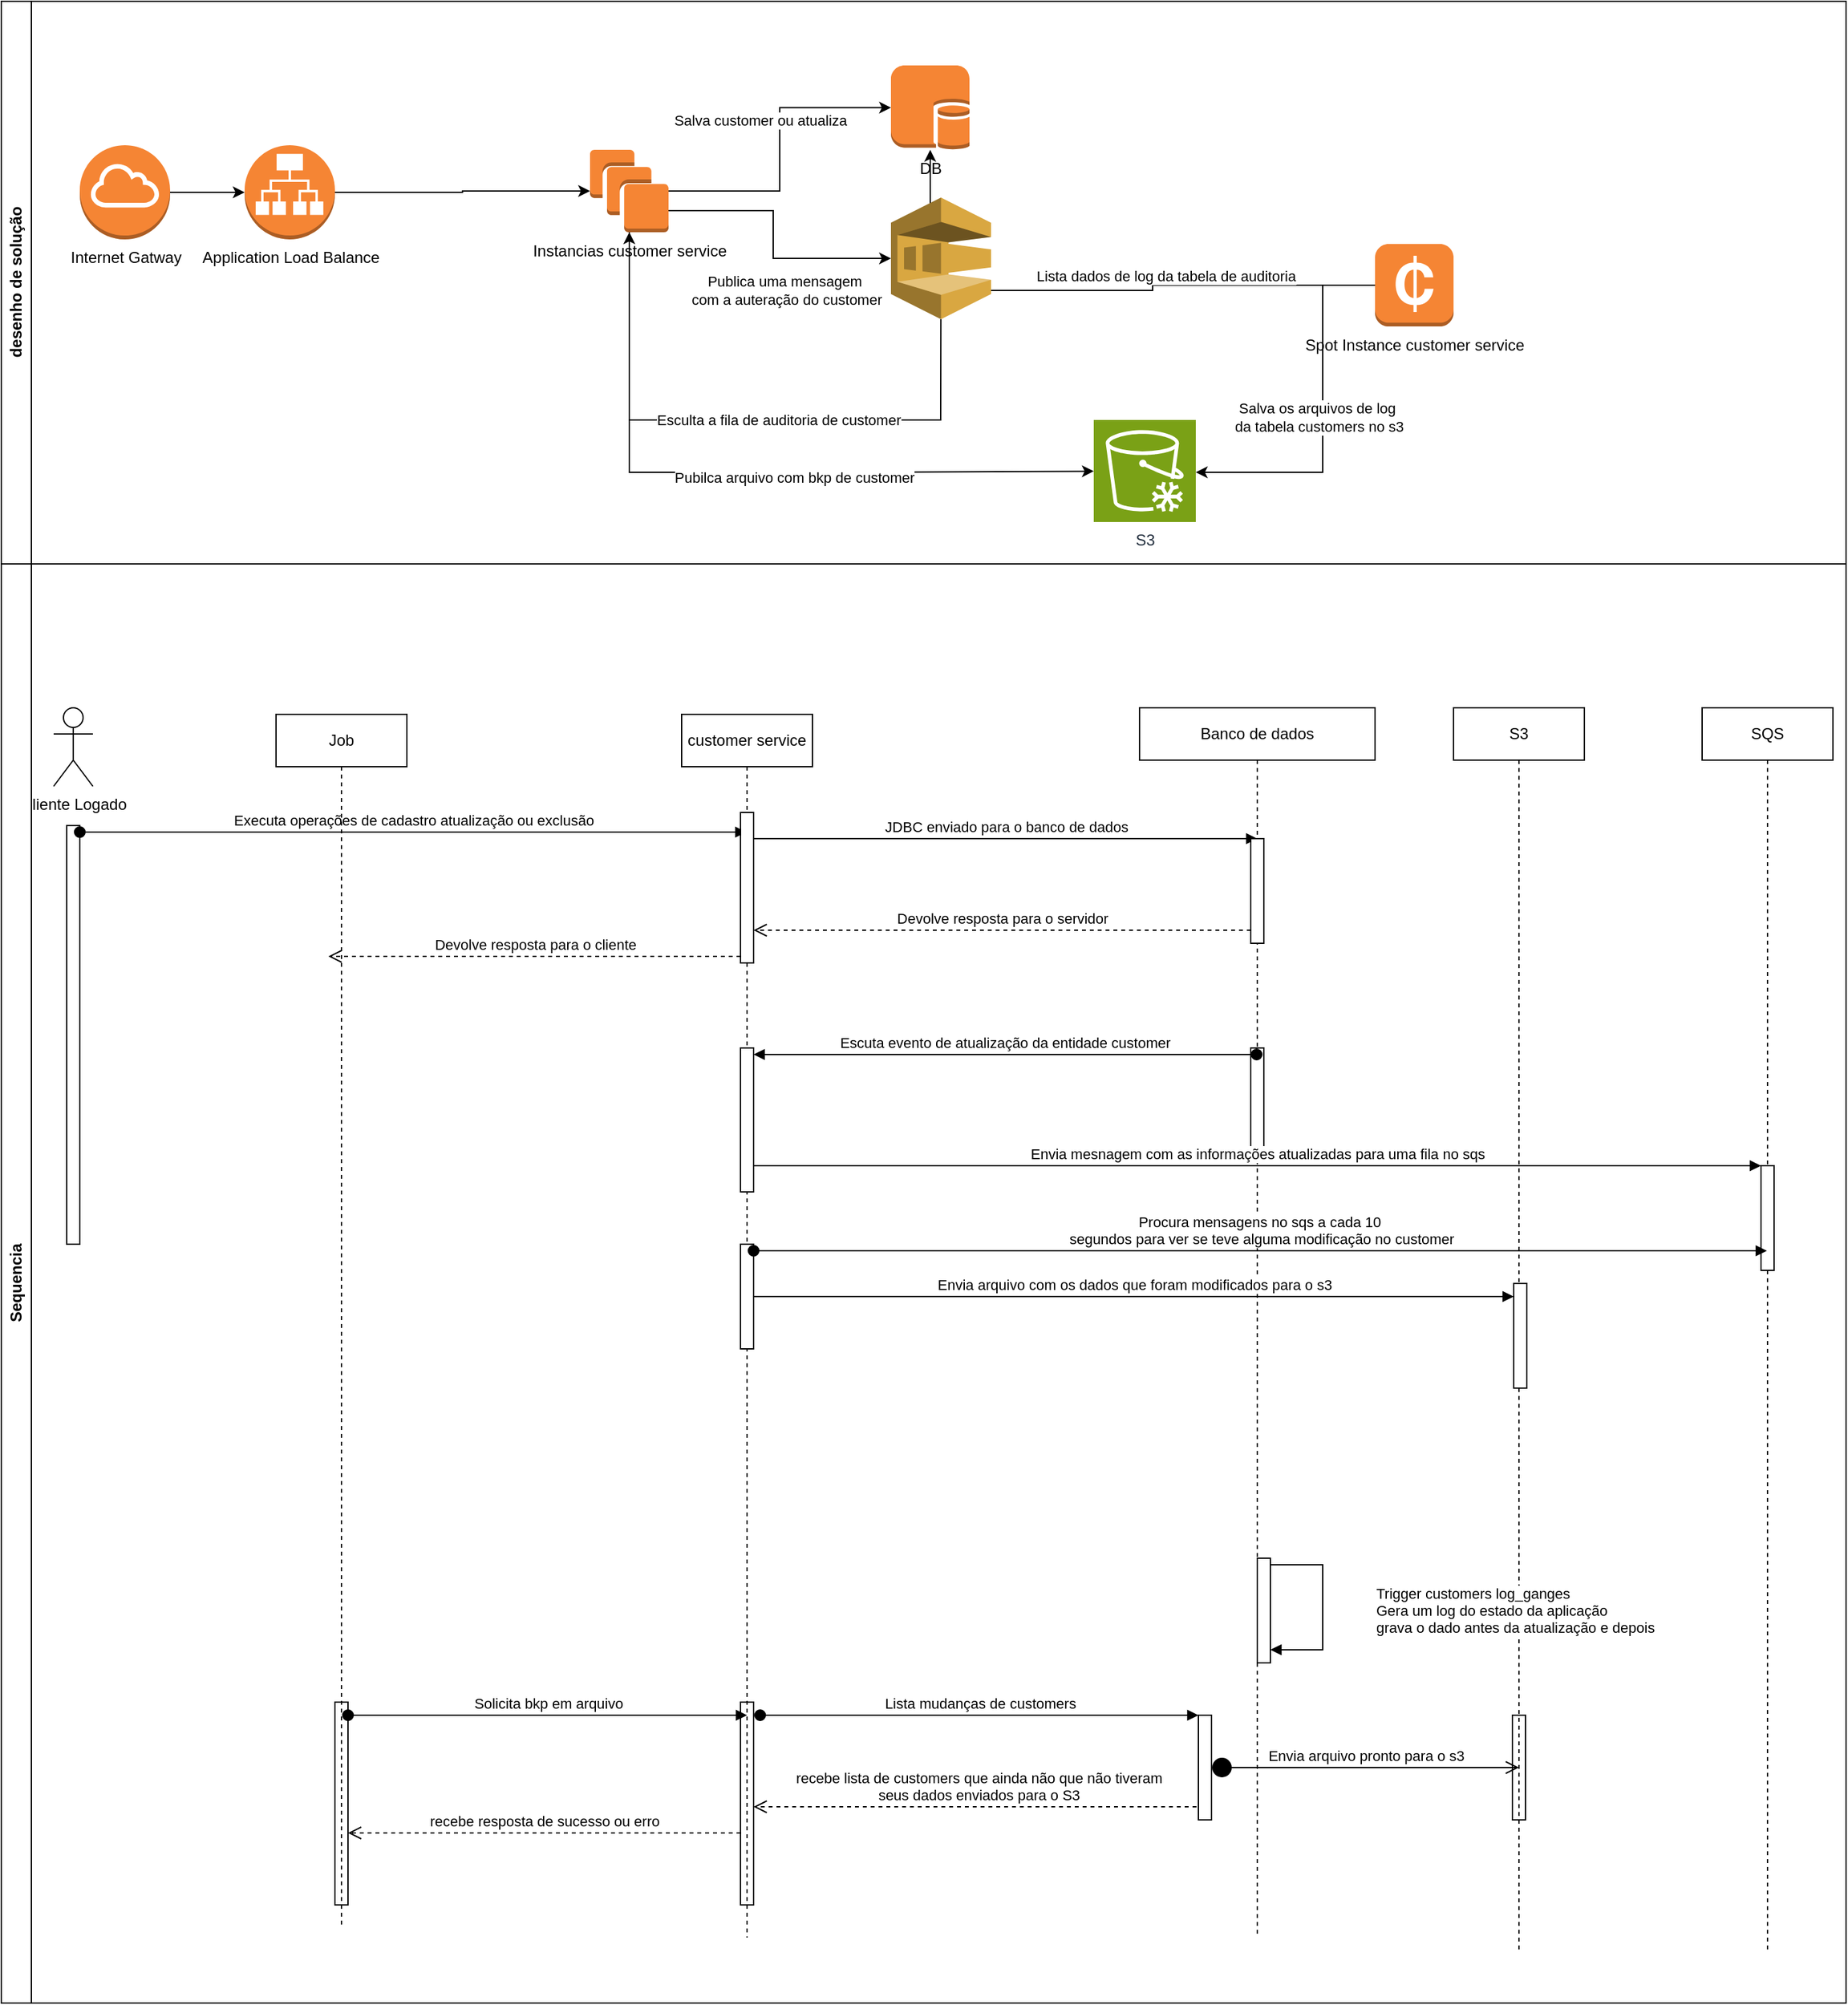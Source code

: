 <mxfile version="24.4.13" type="device">
  <diagram name="Page-1" id="HDnC6sEU8wcp8YAuJ0Jl">
    <mxGraphModel dx="3443" dy="2194" grid="1" gridSize="10" guides="1" tooltips="1" connect="1" arrows="0" fold="1" page="1" pageScale="1" pageWidth="850" pageHeight="1100" math="0" shadow="0">
      <root>
        <mxCell id="0" />
        <mxCell id="1" parent="0" />
        <mxCell id="QLIatf9QMXNeSE1yPhSc-7" style="edgeStyle=orthogonalEdgeStyle;rounded=0;orthogonalLoop=1;jettySize=auto;html=1;exitX=0;exitY=0.5;exitDx=0;exitDy=0;exitPerimeter=0;" parent="1" source="QLIatf9QMXNeSE1yPhSc-9" target="QLIatf9QMXNeSE1yPhSc-1" edge="1">
          <mxGeometry relative="1" as="geometry">
            <mxPoint x="218" y="160" as="sourcePoint" />
            <Array as="points">
              <mxPoint x="600" y="87" />
              <mxPoint x="600" y="230" />
            </Array>
          </mxGeometry>
        </mxCell>
        <mxCell id="QLIatf9QMXNeSE1yPhSc-62" value="Salva os arquivos de log&amp;nbsp;&lt;div&gt;da tabela customers no s3&lt;/div&gt;" style="edgeLabel;html=1;align=center;verticalAlign=middle;resizable=0;points=[];" parent="QLIatf9QMXNeSE1yPhSc-7" vertex="1" connectable="0">
          <mxGeometry x="0.004" y="-3" relative="1" as="geometry">
            <mxPoint as="offset" />
          </mxGeometry>
        </mxCell>
        <mxCell id="QLIatf9QMXNeSE1yPhSc-10" style="edgeStyle=orthogonalEdgeStyle;rounded=0;orthogonalLoop=1;jettySize=auto;html=1;" parent="1" source="QLIatf9QMXNeSE1yPhSc-9" target="QLIatf9QMXNeSE1yPhSc-5" edge="1">
          <mxGeometry relative="1" as="geometry">
            <Array as="points">
              <mxPoint x="470" y="87" />
              <mxPoint x="470" y="91" />
            </Array>
          </mxGeometry>
        </mxCell>
        <mxCell id="QLIatf9QMXNeSE1yPhSc-61" value="Lista dados de log da tabela de auditoria" style="edgeLabel;html=1;align=center;verticalAlign=middle;resizable=0;points=[];" parent="QLIatf9QMXNeSE1yPhSc-10" vertex="1" connectable="0">
          <mxGeometry x="-0.114" relative="1" as="geometry">
            <mxPoint x="36" y="-11" as="offset" />
          </mxGeometry>
        </mxCell>
        <mxCell id="QLIatf9QMXNeSE1yPhSc-9" value="Spot Instance customer service" style="outlineConnect=0;dashed=0;verticalLabelPosition=bottom;verticalAlign=top;align=center;html=1;shape=mxgraph.aws3.spot_instance;fillColor=#F58534;gradientColor=none;" parent="1" vertex="1">
          <mxGeometry x="640" y="55.5" width="60" height="63" as="geometry" />
        </mxCell>
        <mxCell id="QLIatf9QMXNeSE1yPhSc-17" value="desenho de solução" style="swimlane;horizontal=0;whiteSpace=wrap;html=1;startSize=23;" parent="1" vertex="1">
          <mxGeometry x="-410" y="-130" width="1410" height="430" as="geometry" />
        </mxCell>
        <mxCell id="QLIatf9QMXNeSE1yPhSc-12" value="Internet Gatway" style="outlineConnect=0;dashed=0;verticalLabelPosition=bottom;verticalAlign=top;align=center;html=1;shape=mxgraph.aws3.internet_gateway;fillColor=#F58534;gradientColor=none;" parent="QLIatf9QMXNeSE1yPhSc-17" vertex="1">
          <mxGeometry x="60" y="110" width="69" height="72" as="geometry" />
        </mxCell>
        <mxCell id="QLIatf9QMXNeSE1yPhSc-11" value="Application Load Balance" style="outlineConnect=0;dashed=0;verticalLabelPosition=bottom;verticalAlign=top;align=center;html=1;shape=mxgraph.aws3.application_load_balancer;fillColor=#F58534;gradientColor=none;" parent="QLIatf9QMXNeSE1yPhSc-17" vertex="1">
          <mxGeometry x="186" y="110" width="69" height="72" as="geometry" />
        </mxCell>
        <mxCell id="QLIatf9QMXNeSE1yPhSc-14" style="edgeStyle=orthogonalEdgeStyle;rounded=0;orthogonalLoop=1;jettySize=auto;html=1;" parent="QLIatf9QMXNeSE1yPhSc-17" source="QLIatf9QMXNeSE1yPhSc-12" target="QLIatf9QMXNeSE1yPhSc-11" edge="1">
          <mxGeometry relative="1" as="geometry" />
        </mxCell>
        <mxCell id="QLIatf9QMXNeSE1yPhSc-13" value="Instancias customer service" style="outlineConnect=0;dashed=0;verticalLabelPosition=bottom;verticalAlign=top;align=center;html=1;shape=mxgraph.aws3.instances;fillColor=#F58534;gradientColor=none;" parent="QLIatf9QMXNeSE1yPhSc-17" vertex="1">
          <mxGeometry x="450" y="113.5" width="60" height="63" as="geometry" />
        </mxCell>
        <mxCell id="QLIatf9QMXNeSE1yPhSc-15" style="edgeStyle=orthogonalEdgeStyle;rounded=0;orthogonalLoop=1;jettySize=auto;html=1;entryX=0;entryY=0.5;entryDx=0;entryDy=0;entryPerimeter=0;" parent="QLIatf9QMXNeSE1yPhSc-17" source="QLIatf9QMXNeSE1yPhSc-11" target="QLIatf9QMXNeSE1yPhSc-13" edge="1">
          <mxGeometry relative="1" as="geometry" />
        </mxCell>
        <mxCell id="QLIatf9QMXNeSE1yPhSc-5" value="DB" style="outlineConnect=0;dashed=0;verticalLabelPosition=bottom;verticalAlign=top;align=center;html=1;shape=mxgraph.aws3.db_on_instance;fillColor=#F58534;gradientColor=none;" parent="QLIatf9QMXNeSE1yPhSc-17" vertex="1">
          <mxGeometry x="680" y="49" width="60" height="64.5" as="geometry" />
        </mxCell>
        <mxCell id="QLIatf9QMXNeSE1yPhSc-6" style="edgeStyle=orthogonalEdgeStyle;rounded=0;orthogonalLoop=1;jettySize=auto;html=1;" parent="QLIatf9QMXNeSE1yPhSc-17" source="QLIatf9QMXNeSE1yPhSc-13" target="QLIatf9QMXNeSE1yPhSc-5" edge="1">
          <mxGeometry relative="1" as="geometry">
            <mxPoint x="616.75" y="141.5" as="sourcePoint" />
          </mxGeometry>
        </mxCell>
        <mxCell id="QLIatf9QMXNeSE1yPhSc-60" value="Salva customer ou atualiza" style="edgeLabel;html=1;align=center;verticalAlign=middle;resizable=0;points=[];" parent="QLIatf9QMXNeSE1yPhSc-6" vertex="1" connectable="0">
          <mxGeometry x="0.424" y="-3" relative="1" as="geometry">
            <mxPoint x="-33" y="6" as="offset" />
          </mxGeometry>
        </mxCell>
        <mxCell id="88xh-g33DBN2G5tYx8tH-1" value="" style="outlineConnect=0;dashed=0;verticalLabelPosition=bottom;verticalAlign=top;align=center;html=1;shape=mxgraph.aws3.sqs;fillColor=#D9A741;gradientColor=none;" vertex="1" parent="QLIatf9QMXNeSE1yPhSc-17">
          <mxGeometry x="680" y="150" width="76.5" height="93" as="geometry" />
        </mxCell>
        <mxCell id="88xh-g33DBN2G5tYx8tH-2" style="edgeStyle=orthogonalEdgeStyle;rounded=0;orthogonalLoop=1;jettySize=auto;html=1;entryX=0;entryY=0.5;entryDx=0;entryDy=0;entryPerimeter=0;" edge="1" parent="QLIatf9QMXNeSE1yPhSc-17" source="QLIatf9QMXNeSE1yPhSc-13" target="88xh-g33DBN2G5tYx8tH-1">
          <mxGeometry relative="1" as="geometry">
            <mxPoint x="520" y="295" as="sourcePoint" />
            <mxPoint x="690" y="231" as="targetPoint" />
            <Array as="points">
              <mxPoint x="590" y="160" />
              <mxPoint x="590" y="197" />
            </Array>
          </mxGeometry>
        </mxCell>
        <mxCell id="88xh-g33DBN2G5tYx8tH-3" value="Publica uma mensagem&amp;nbsp;&lt;div&gt;com a auteração do customer&lt;/div&gt;" style="edgeLabel;html=1;align=center;verticalAlign=middle;resizable=0;points=[];" vertex="1" connectable="0" parent="88xh-g33DBN2G5tYx8tH-2">
          <mxGeometry x="0.424" y="-3" relative="1" as="geometry">
            <mxPoint x="-21" y="21" as="offset" />
          </mxGeometry>
        </mxCell>
        <mxCell id="88xh-g33DBN2G5tYx8tH-4" value="" style="endArrow=classic;html=1;rounded=0;" edge="1" parent="QLIatf9QMXNeSE1yPhSc-17" source="88xh-g33DBN2G5tYx8tH-1" target="QLIatf9QMXNeSE1yPhSc-13">
          <mxGeometry width="50" height="50" relative="1" as="geometry">
            <mxPoint x="600" y="330" as="sourcePoint" />
            <mxPoint x="650" y="280" as="targetPoint" />
            <Array as="points">
              <mxPoint x="718" y="320" />
              <mxPoint x="480" y="320" />
            </Array>
          </mxGeometry>
        </mxCell>
        <mxCell id="88xh-g33DBN2G5tYx8tH-5" value="Esculta a fila de auditoria de customer" style="edgeLabel;html=1;align=center;verticalAlign=middle;resizable=0;points=[];" vertex="1" connectable="0" parent="88xh-g33DBN2G5tYx8tH-4">
          <mxGeometry x="-0.123" relative="1" as="geometry">
            <mxPoint as="offset" />
          </mxGeometry>
        </mxCell>
        <mxCell id="QLIatf9QMXNeSE1yPhSc-1" value="S3" style="sketch=0;points=[[0,0,0],[0.25,0,0],[0.5,0,0],[0.75,0,0],[1,0,0],[0,1,0],[0.25,1,0],[0.5,1,0],[0.75,1,0],[1,1,0],[0,0.25,0],[0,0.5,0],[0,0.75,0],[1,0.25,0],[1,0.5,0],[1,0.75,0]];outlineConnect=0;fontColor=#232F3E;fillColor=#7AA116;strokeColor=#ffffff;dashed=0;verticalLabelPosition=bottom;verticalAlign=top;align=center;html=1;fontSize=12;fontStyle=0;aspect=fixed;shape=mxgraph.aws4.resourceIcon;resIcon=mxgraph.aws4.glacier;" parent="QLIatf9QMXNeSE1yPhSc-17" vertex="1">
          <mxGeometry x="835" y="320" width="78" height="78" as="geometry" />
        </mxCell>
        <mxCell id="88xh-g33DBN2G5tYx8tH-6" value="" style="endArrow=classic;html=1;rounded=0;" edge="1" parent="QLIatf9QMXNeSE1yPhSc-17" source="QLIatf9QMXNeSE1yPhSc-13" target="QLIatf9QMXNeSE1yPhSc-1">
          <mxGeometry width="50" height="50" relative="1" as="geometry">
            <mxPoint x="600" y="330" as="sourcePoint" />
            <mxPoint x="650" y="280" as="targetPoint" />
            <Array as="points">
              <mxPoint x="480" y="360" />
              <mxPoint x="660" y="360" />
            </Array>
          </mxGeometry>
        </mxCell>
        <mxCell id="88xh-g33DBN2G5tYx8tH-7" value="Pubilca arquivo com bkp de customer" style="edgeLabel;html=1;align=center;verticalAlign=middle;resizable=0;points=[];" vertex="1" connectable="0" parent="88xh-g33DBN2G5tYx8tH-6">
          <mxGeometry x="0.149" y="-4" relative="1" as="geometry">
            <mxPoint as="offset" />
          </mxGeometry>
        </mxCell>
        <mxCell id="QLIatf9QMXNeSE1yPhSc-25" value="Cliente Logado" style="shape=umlActor;verticalLabelPosition=bottom;verticalAlign=top;html=1;" parent="1" vertex="1">
          <mxGeometry x="-370" y="410" width="30" height="60" as="geometry" />
        </mxCell>
        <mxCell id="QLIatf9QMXNeSE1yPhSc-30" value="" style="html=1;points=[[0,0,0,0,5],[0,1,0,0,-5],[1,0,0,0,5],[1,1,0,0,-5]];perimeter=orthogonalPerimeter;outlineConnect=0;targetShapes=umlLifeline;portConstraint=eastwest;newEdgeStyle={&quot;curved&quot;:0,&quot;rounded&quot;:0};" parent="1" vertex="1">
          <mxGeometry x="-360" y="500" width="10" height="320" as="geometry" />
        </mxCell>
        <mxCell id="QLIatf9QMXNeSE1yPhSc-32" value="Executa operações de cadastro atualização ou exclusão" style="html=1;verticalAlign=bottom;startArrow=oval;endArrow=block;startSize=8;curved=0;rounded=0;exitX=1;exitY=0;exitDx=0;exitDy=5;exitPerimeter=0;" parent="1" source="QLIatf9QMXNeSE1yPhSc-30" target="QLIatf9QMXNeSE1yPhSc-50" edge="1">
          <mxGeometry relative="1" as="geometry">
            <mxPoint x="90" y="615" as="sourcePoint" />
            <mxPoint x="160" y="505" as="targetPoint" />
          </mxGeometry>
        </mxCell>
        <mxCell id="QLIatf9QMXNeSE1yPhSc-36" value="JDBC enviado para o banco de dados" style="html=1;verticalAlign=bottom;endArrow=block;curved=0;rounded=0;" parent="1" edge="1" source="QLIatf9QMXNeSE1yPhSc-51">
          <mxGeometry width="80" relative="1" as="geometry">
            <mxPoint x="175" y="520.0" as="sourcePoint" />
            <mxPoint x="550" y="510" as="targetPoint" />
          </mxGeometry>
        </mxCell>
        <mxCell id="QLIatf9QMXNeSE1yPhSc-40" value="Devolve resposta para o cliente" style="html=1;verticalAlign=bottom;endArrow=open;dashed=1;endSize=8;curved=0;rounded=0;" parent="1" edge="1">
          <mxGeometry relative="1" as="geometry">
            <mxPoint x="155" y="600" as="sourcePoint" />
            <mxPoint x="-160" y="600" as="targetPoint" />
          </mxGeometry>
        </mxCell>
        <mxCell id="QLIatf9QMXNeSE1yPhSc-45" value="Banco de dados" style="shape=umlLifeline;perimeter=lifelinePerimeter;whiteSpace=wrap;html=1;container=1;dropTarget=0;collapsible=0;recursiveResize=0;outlineConnect=0;portConstraint=eastwest;newEdgeStyle={&quot;curved&quot;:0,&quot;rounded&quot;:0};" parent="1" vertex="1">
          <mxGeometry x="460" y="410" width="180" height="940" as="geometry" />
        </mxCell>
        <mxCell id="QLIatf9QMXNeSE1yPhSc-41" value="Lista mudanças de customers" style="html=1;verticalAlign=bottom;startArrow=oval;startFill=1;endArrow=block;startSize=8;curved=0;rounded=0;" parent="QLIatf9QMXNeSE1yPhSc-45" target="QLIatf9QMXNeSE1yPhSc-48" edge="1">
          <mxGeometry width="60" relative="1" as="geometry">
            <mxPoint x="-290" y="770.0" as="sourcePoint" />
            <mxPoint x="43" y="770.0" as="targetPoint" />
          </mxGeometry>
        </mxCell>
        <mxCell id="QLIatf9QMXNeSE1yPhSc-42" value="recebe lista de customers que ainda não que não tiveram&lt;div&gt;seus dados enviados para o S3&lt;/div&gt;" style="html=1;verticalAlign=bottom;endArrow=open;dashed=1;endSize=8;curved=0;rounded=0;" parent="QLIatf9QMXNeSE1yPhSc-45" target="QLIatf9QMXNeSE1yPhSc-52" edge="1">
          <mxGeometry relative="1" as="geometry">
            <mxPoint x="49.5" y="840" as="sourcePoint" />
            <mxPoint x="-290" y="840" as="targetPoint" />
            <Array as="points">
              <mxPoint x="-130" y="840" />
            </Array>
          </mxGeometry>
        </mxCell>
        <mxCell id="QLIatf9QMXNeSE1yPhSc-48" value="" style="html=1;points=[[0,0,0,0,5],[0,1,0,0,-5],[1,0,0,0,5],[1,1,0,0,-5]];perimeter=orthogonalPerimeter;outlineConnect=0;targetShapes=umlLifeline;portConstraint=eastwest;newEdgeStyle={&quot;curved&quot;:0,&quot;rounded&quot;:0};" parent="QLIatf9QMXNeSE1yPhSc-45" vertex="1">
          <mxGeometry x="45" y="770" width="10" height="80" as="geometry" />
        </mxCell>
        <mxCell id="QLIatf9QMXNeSE1yPhSc-52" value="" style="html=1;points=[[0,0,0,0,5],[0,1,0,0,-5],[1,0,0,0,5],[1,1,0,0,-5]];perimeter=orthogonalPerimeter;outlineConnect=0;targetShapes=umlLifeline;portConstraint=eastwest;newEdgeStyle={&quot;curved&quot;:0,&quot;rounded&quot;:0};" parent="QLIatf9QMXNeSE1yPhSc-45" vertex="1">
          <mxGeometry x="-305" y="760" width="10" height="155" as="geometry" />
        </mxCell>
        <mxCell id="QLIatf9QMXNeSE1yPhSc-54" value="" style="html=1;points=[[0,0,0,0,5],[0,1,0,0,-5],[1,0,0,0,5],[1,1,0,0,-5]];perimeter=orthogonalPerimeter;outlineConnect=0;targetShapes=umlLifeline;portConstraint=eastwest;newEdgeStyle={&quot;curved&quot;:0,&quot;rounded&quot;:0};" parent="QLIatf9QMXNeSE1yPhSc-45" vertex="1">
          <mxGeometry x="-615" y="760" width="10" height="155" as="geometry" />
        </mxCell>
        <mxCell id="QLIatf9QMXNeSE1yPhSc-55" value="Solicita bkp em arquivo" style="html=1;verticalAlign=bottom;startArrow=oval;startFill=1;endArrow=block;startSize=8;curved=0;rounded=0;" parent="QLIatf9QMXNeSE1yPhSc-45" source="QLIatf9QMXNeSE1yPhSc-54" edge="1">
          <mxGeometry width="60" relative="1" as="geometry">
            <mxPoint x="-330" y="770" as="sourcePoint" />
            <mxPoint x="-300" y="770" as="targetPoint" />
          </mxGeometry>
        </mxCell>
        <mxCell id="QLIatf9QMXNeSE1yPhSc-56" value="recebe resposta de sucesso ou erro" style="html=1;verticalAlign=bottom;endArrow=open;dashed=1;endSize=8;curved=0;rounded=0;" parent="QLIatf9QMXNeSE1yPhSc-45" edge="1">
          <mxGeometry relative="1" as="geometry">
            <mxPoint x="-305.0" y="860" as="sourcePoint" />
            <mxPoint x="-605" y="860" as="targetPoint" />
          </mxGeometry>
        </mxCell>
        <mxCell id="QLIatf9QMXNeSE1yPhSc-59" value="" style="html=1;points=[[0,0,0,0,5],[0,1,0,0,-5],[1,0,0,0,5],[1,1,0,0,-5]];perimeter=orthogonalPerimeter;outlineConnect=0;targetShapes=umlLifeline;portConstraint=eastwest;newEdgeStyle={&quot;curved&quot;:0,&quot;rounded&quot;:0};" parent="QLIatf9QMXNeSE1yPhSc-45" vertex="1">
          <mxGeometry x="285" y="770" width="10" height="80" as="geometry" />
        </mxCell>
        <mxCell id="QLIatf9QMXNeSE1yPhSc-58" value="Envia arquivo pronto para o s3" style="html=1;verticalAlign=bottom;startArrow=circle;startFill=1;endArrow=open;startSize=6;endSize=8;curved=0;rounded=0;" parent="QLIatf9QMXNeSE1yPhSc-45" source="QLIatf9QMXNeSE1yPhSc-48" edge="1">
          <mxGeometry width="80" relative="1" as="geometry">
            <mxPoint x="60" y="810" as="sourcePoint" />
            <mxPoint x="290" y="810" as="targetPoint" />
          </mxGeometry>
        </mxCell>
        <mxCell id="QLIatf9QMXNeSE1yPhSc-46" value="" style="html=1;points=[[0,0,0,0,5],[0,1,0,0,-5],[1,0,0,0,5],[1,1,0,0,-5]];perimeter=orthogonalPerimeter;outlineConnect=0;targetShapes=umlLifeline;portConstraint=eastwest;newEdgeStyle={&quot;curved&quot;:0,&quot;rounded&quot;:0};" parent="QLIatf9QMXNeSE1yPhSc-45" vertex="1">
          <mxGeometry x="85" y="100" width="10" height="80" as="geometry" />
        </mxCell>
        <mxCell id="88xh-g33DBN2G5tYx8tH-10" value="" style="html=1;points=[[0,0,0,0,5],[0,1,0,0,-5],[1,0,0,0,5],[1,1,0,0,-5]];perimeter=orthogonalPerimeter;outlineConnect=0;targetShapes=umlLifeline;portConstraint=eastwest;newEdgeStyle={&quot;curved&quot;:0,&quot;rounded&quot;:0};" vertex="1" parent="QLIatf9QMXNeSE1yPhSc-45">
          <mxGeometry x="85" y="260" width="10" height="80" as="geometry" />
        </mxCell>
        <mxCell id="QLIatf9QMXNeSE1yPhSc-50" value="customer service" style="shape=umlLifeline;perimeter=lifelinePerimeter;whiteSpace=wrap;html=1;container=1;dropTarget=0;collapsible=0;recursiveResize=0;outlineConnect=0;portConstraint=eastwest;newEdgeStyle={&quot;curved&quot;:0,&quot;rounded&quot;:0};" parent="1" vertex="1">
          <mxGeometry x="110" y="415" width="100" height="935" as="geometry" />
        </mxCell>
        <mxCell id="QLIatf9QMXNeSE1yPhSc-51" value="" style="html=1;points=[[0,0,0,0,5],[0,1,0,0,-5],[1,0,0,0,5],[1,1,0,0,-5]];perimeter=orthogonalPerimeter;outlineConnect=0;targetShapes=umlLifeline;portConstraint=eastwest;newEdgeStyle={&quot;curved&quot;:0,&quot;rounded&quot;:0};" parent="QLIatf9QMXNeSE1yPhSc-50" vertex="1">
          <mxGeometry x="45" y="75" width="10" height="115" as="geometry" />
        </mxCell>
        <mxCell id="QLIatf9QMXNeSE1yPhSc-53" value="Job" style="shape=umlLifeline;whiteSpace=wrap;html=1;container=1;dropTarget=0;collapsible=0;recursiveResize=0;outlineConnect=0;portConstraint=eastwest;newEdgeStyle={&quot;curved&quot;:0,&quot;rounded&quot;:0};points=[[0,0,0,0,5],[0,1,0,0,-5],[1,0,0,0,5],[1,1,0,0,-5]];perimeter=rectanglePerimeter;targetShapes=umlLifeline;participant=label;" parent="1" vertex="1">
          <mxGeometry x="-200" y="415" width="100" height="925" as="geometry" />
        </mxCell>
        <mxCell id="QLIatf9QMXNeSE1yPhSc-57" value="S3" style="shape=umlLifeline;perimeter=lifelinePerimeter;whiteSpace=wrap;html=1;container=1;dropTarget=0;collapsible=0;recursiveResize=0;outlineConnect=0;portConstraint=eastwest;newEdgeStyle={&quot;curved&quot;:0,&quot;rounded&quot;:0};" parent="1" vertex="1">
          <mxGeometry x="700" y="410" width="100" height="950" as="geometry" />
        </mxCell>
        <mxCell id="QLIatf9QMXNeSE1yPhSc-63" value="Sequencia" style="swimlane;horizontal=0;whiteSpace=wrap;html=1;" parent="1" vertex="1">
          <mxGeometry x="-410" y="300" width="1410" height="1100" as="geometry" />
        </mxCell>
        <mxCell id="88xh-g33DBN2G5tYx8tH-8" value="" style="html=1;points=[[0,0,0,0,5],[0,1,0,0,-5],[1,0,0,0,5],[1,1,0,0,-5]];perimeter=orthogonalPerimeter;outlineConnect=0;targetShapes=umlLifeline;portConstraint=eastwest;newEdgeStyle={&quot;curved&quot;:0,&quot;rounded&quot;:0};" vertex="1" parent="QLIatf9QMXNeSE1yPhSc-63">
          <mxGeometry x="565" y="370" width="10" height="110" as="geometry" />
        </mxCell>
        <mxCell id="88xh-g33DBN2G5tYx8tH-14" value="" style="html=1;points=[[0,0,0,0,5],[0,1,0,0,-5],[1,0,0,0,5],[1,1,0,0,-5]];perimeter=orthogonalPerimeter;outlineConnect=0;targetShapes=umlLifeline;portConstraint=eastwest;newEdgeStyle={&quot;curved&quot;:0,&quot;rounded&quot;:0};" vertex="1" parent="QLIatf9QMXNeSE1yPhSc-63">
          <mxGeometry x="565" y="520" width="10" height="80" as="geometry" />
        </mxCell>
        <mxCell id="QLIatf9QMXNeSE1yPhSc-39" value="Devolve resposta para o servidor" style="html=1;verticalAlign=bottom;endArrow=open;dashed=1;endSize=8;curved=0;rounded=0;" parent="QLIatf9QMXNeSE1yPhSc-63" edge="1">
          <mxGeometry relative="1" as="geometry">
            <mxPoint x="955" y="280" as="sourcePoint" />
            <mxPoint x="575" y="280" as="targetPoint" />
          </mxGeometry>
        </mxCell>
        <mxCell id="QLIatf9QMXNeSE1yPhSc-47" value="" style="html=1;points=[[0,0,0,0,5],[0,1,0,0,-5],[1,0,0,0,5],[1,1,0,0,-5]];perimeter=orthogonalPerimeter;outlineConnect=0;targetShapes=umlLifeline;portConstraint=eastwest;newEdgeStyle={&quot;curved&quot;:0,&quot;rounded&quot;:0};" parent="QLIatf9QMXNeSE1yPhSc-63" vertex="1">
          <mxGeometry x="960" y="760" width="10" height="80" as="geometry" />
        </mxCell>
        <mxCell id="QLIatf9QMXNeSE1yPhSc-38" value="Trigger&amp;nbsp;customers log_ganges&lt;div&gt;Gera um log do estado da aplicação&lt;/div&gt;&lt;div&gt;grava o dado antes da atualização e depois&lt;/div&gt;" style="html=1;align=left;spacingLeft=2;endArrow=block;rounded=0;edgeStyle=orthogonalEdgeStyle;curved=0;rounded=0;exitX=1;exitY=0;exitDx=0;exitDy=5;exitPerimeter=0;" parent="QLIatf9QMXNeSE1yPhSc-63" source="QLIatf9QMXNeSE1yPhSc-47" target="QLIatf9QMXNeSE1yPhSc-47" edge="1">
          <mxGeometry x="0.036" y="37" relative="1" as="geometry">
            <mxPoint x="921.5" y="770" as="sourcePoint" />
            <Array as="points">
              <mxPoint x="1010" y="765" />
              <mxPoint x="1010" y="830" />
            </Array>
            <mxPoint x="932.75" y="850" as="targetPoint" />
            <mxPoint as="offset" />
          </mxGeometry>
        </mxCell>
        <mxCell id="88xh-g33DBN2G5tYx8tH-16" value="" style="html=1;points=[[0,0,0,0,5],[0,1,0,0,-5],[1,0,0,0,5],[1,1,0,0,-5]];perimeter=orthogonalPerimeter;outlineConnect=0;targetShapes=umlLifeline;portConstraint=eastwest;newEdgeStyle={&quot;curved&quot;:0,&quot;rounded&quot;:0};" vertex="1" parent="QLIatf9QMXNeSE1yPhSc-63">
          <mxGeometry x="1156" y="550" width="10" height="80" as="geometry" />
        </mxCell>
        <mxCell id="88xh-g33DBN2G5tYx8tH-17" value="Envia arquivo com os dados que foram modificados para o s3" style="html=1;verticalAlign=bottom;endArrow=block;curved=0;rounded=0;" edge="1" parent="QLIatf9QMXNeSE1yPhSc-63" source="88xh-g33DBN2G5tYx8tH-14" target="88xh-g33DBN2G5tYx8tH-16">
          <mxGeometry width="80" relative="1" as="geometry">
            <mxPoint x="440" y="480" as="sourcePoint" />
            <mxPoint x="1140" y="590" as="targetPoint" />
          </mxGeometry>
        </mxCell>
        <mxCell id="88xh-g33DBN2G5tYx8tH-9" value="SQS" style="shape=umlLifeline;perimeter=lifelinePerimeter;whiteSpace=wrap;html=1;container=1;dropTarget=0;collapsible=0;recursiveResize=0;outlineConnect=0;portConstraint=eastwest;newEdgeStyle={&quot;curved&quot;:0,&quot;rounded&quot;:0};" vertex="1" parent="1">
          <mxGeometry x="890" y="410" width="100" height="950" as="geometry" />
        </mxCell>
        <mxCell id="88xh-g33DBN2G5tYx8tH-13" value="" style="html=1;points=[[0,0,0,0,5],[0,1,0,0,-5],[1,0,0,0,5],[1,1,0,0,-5]];perimeter=orthogonalPerimeter;outlineConnect=0;targetShapes=umlLifeline;portConstraint=eastwest;newEdgeStyle={&quot;curved&quot;:0,&quot;rounded&quot;:0};" vertex="1" parent="88xh-g33DBN2G5tYx8tH-9">
          <mxGeometry x="45" y="350" width="10" height="80" as="geometry" />
        </mxCell>
        <mxCell id="88xh-g33DBN2G5tYx8tH-11" value="Escuta evento de atualização da entidade customer" style="html=1;verticalAlign=bottom;startArrow=oval;startFill=1;endArrow=block;startSize=8;curved=0;rounded=0;entryX=1;entryY=0;entryDx=0;entryDy=5;entryPerimeter=0;" edge="1" parent="1" source="QLIatf9QMXNeSE1yPhSc-45" target="88xh-g33DBN2G5tYx8tH-8">
          <mxGeometry width="60" relative="1" as="geometry">
            <mxPoint x="340" y="770" as="sourcePoint" />
            <mxPoint x="400" y="770" as="targetPoint" />
          </mxGeometry>
        </mxCell>
        <mxCell id="88xh-g33DBN2G5tYx8tH-12" value="Envia mesnagem com as informações atualizadas para uma fila no sqs" style="html=1;verticalAlign=bottom;endArrow=block;curved=0;rounded=0;" edge="1" parent="1" source="88xh-g33DBN2G5tYx8tH-8" target="88xh-g33DBN2G5tYx8tH-13">
          <mxGeometry width="80" relative="1" as="geometry">
            <mxPoint x="160" y="768" as="sourcePoint" />
            <mxPoint x="410" y="770" as="targetPoint" />
          </mxGeometry>
        </mxCell>
        <mxCell id="88xh-g33DBN2G5tYx8tH-15" value="Procura mensagens no sqs a cada 10&amp;nbsp;&lt;div&gt;segundos para ver se teve alguma modificação no customer&lt;/div&gt;" style="html=1;verticalAlign=bottom;startArrow=oval;startFill=1;endArrow=block;startSize=8;curved=0;rounded=0;exitX=1;exitY=0;exitDx=0;exitDy=5;exitPerimeter=0;" edge="1" parent="1" source="88xh-g33DBN2G5tYx8tH-14" target="88xh-g33DBN2G5tYx8tH-9">
          <mxGeometry width="60" relative="1" as="geometry">
            <mxPoint x="180" y="930" as="sourcePoint" />
            <mxPoint x="240" y="930" as="targetPoint" />
          </mxGeometry>
        </mxCell>
      </root>
    </mxGraphModel>
  </diagram>
</mxfile>
